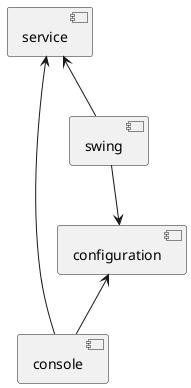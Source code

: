 @startuml

[configuration]

[console]

[service]

[swing]

[console] -UP-> [service]
[console] -UP-> [configuration]

[swing] -UP-> [service]
[swing] --> [configuration]

@enduml